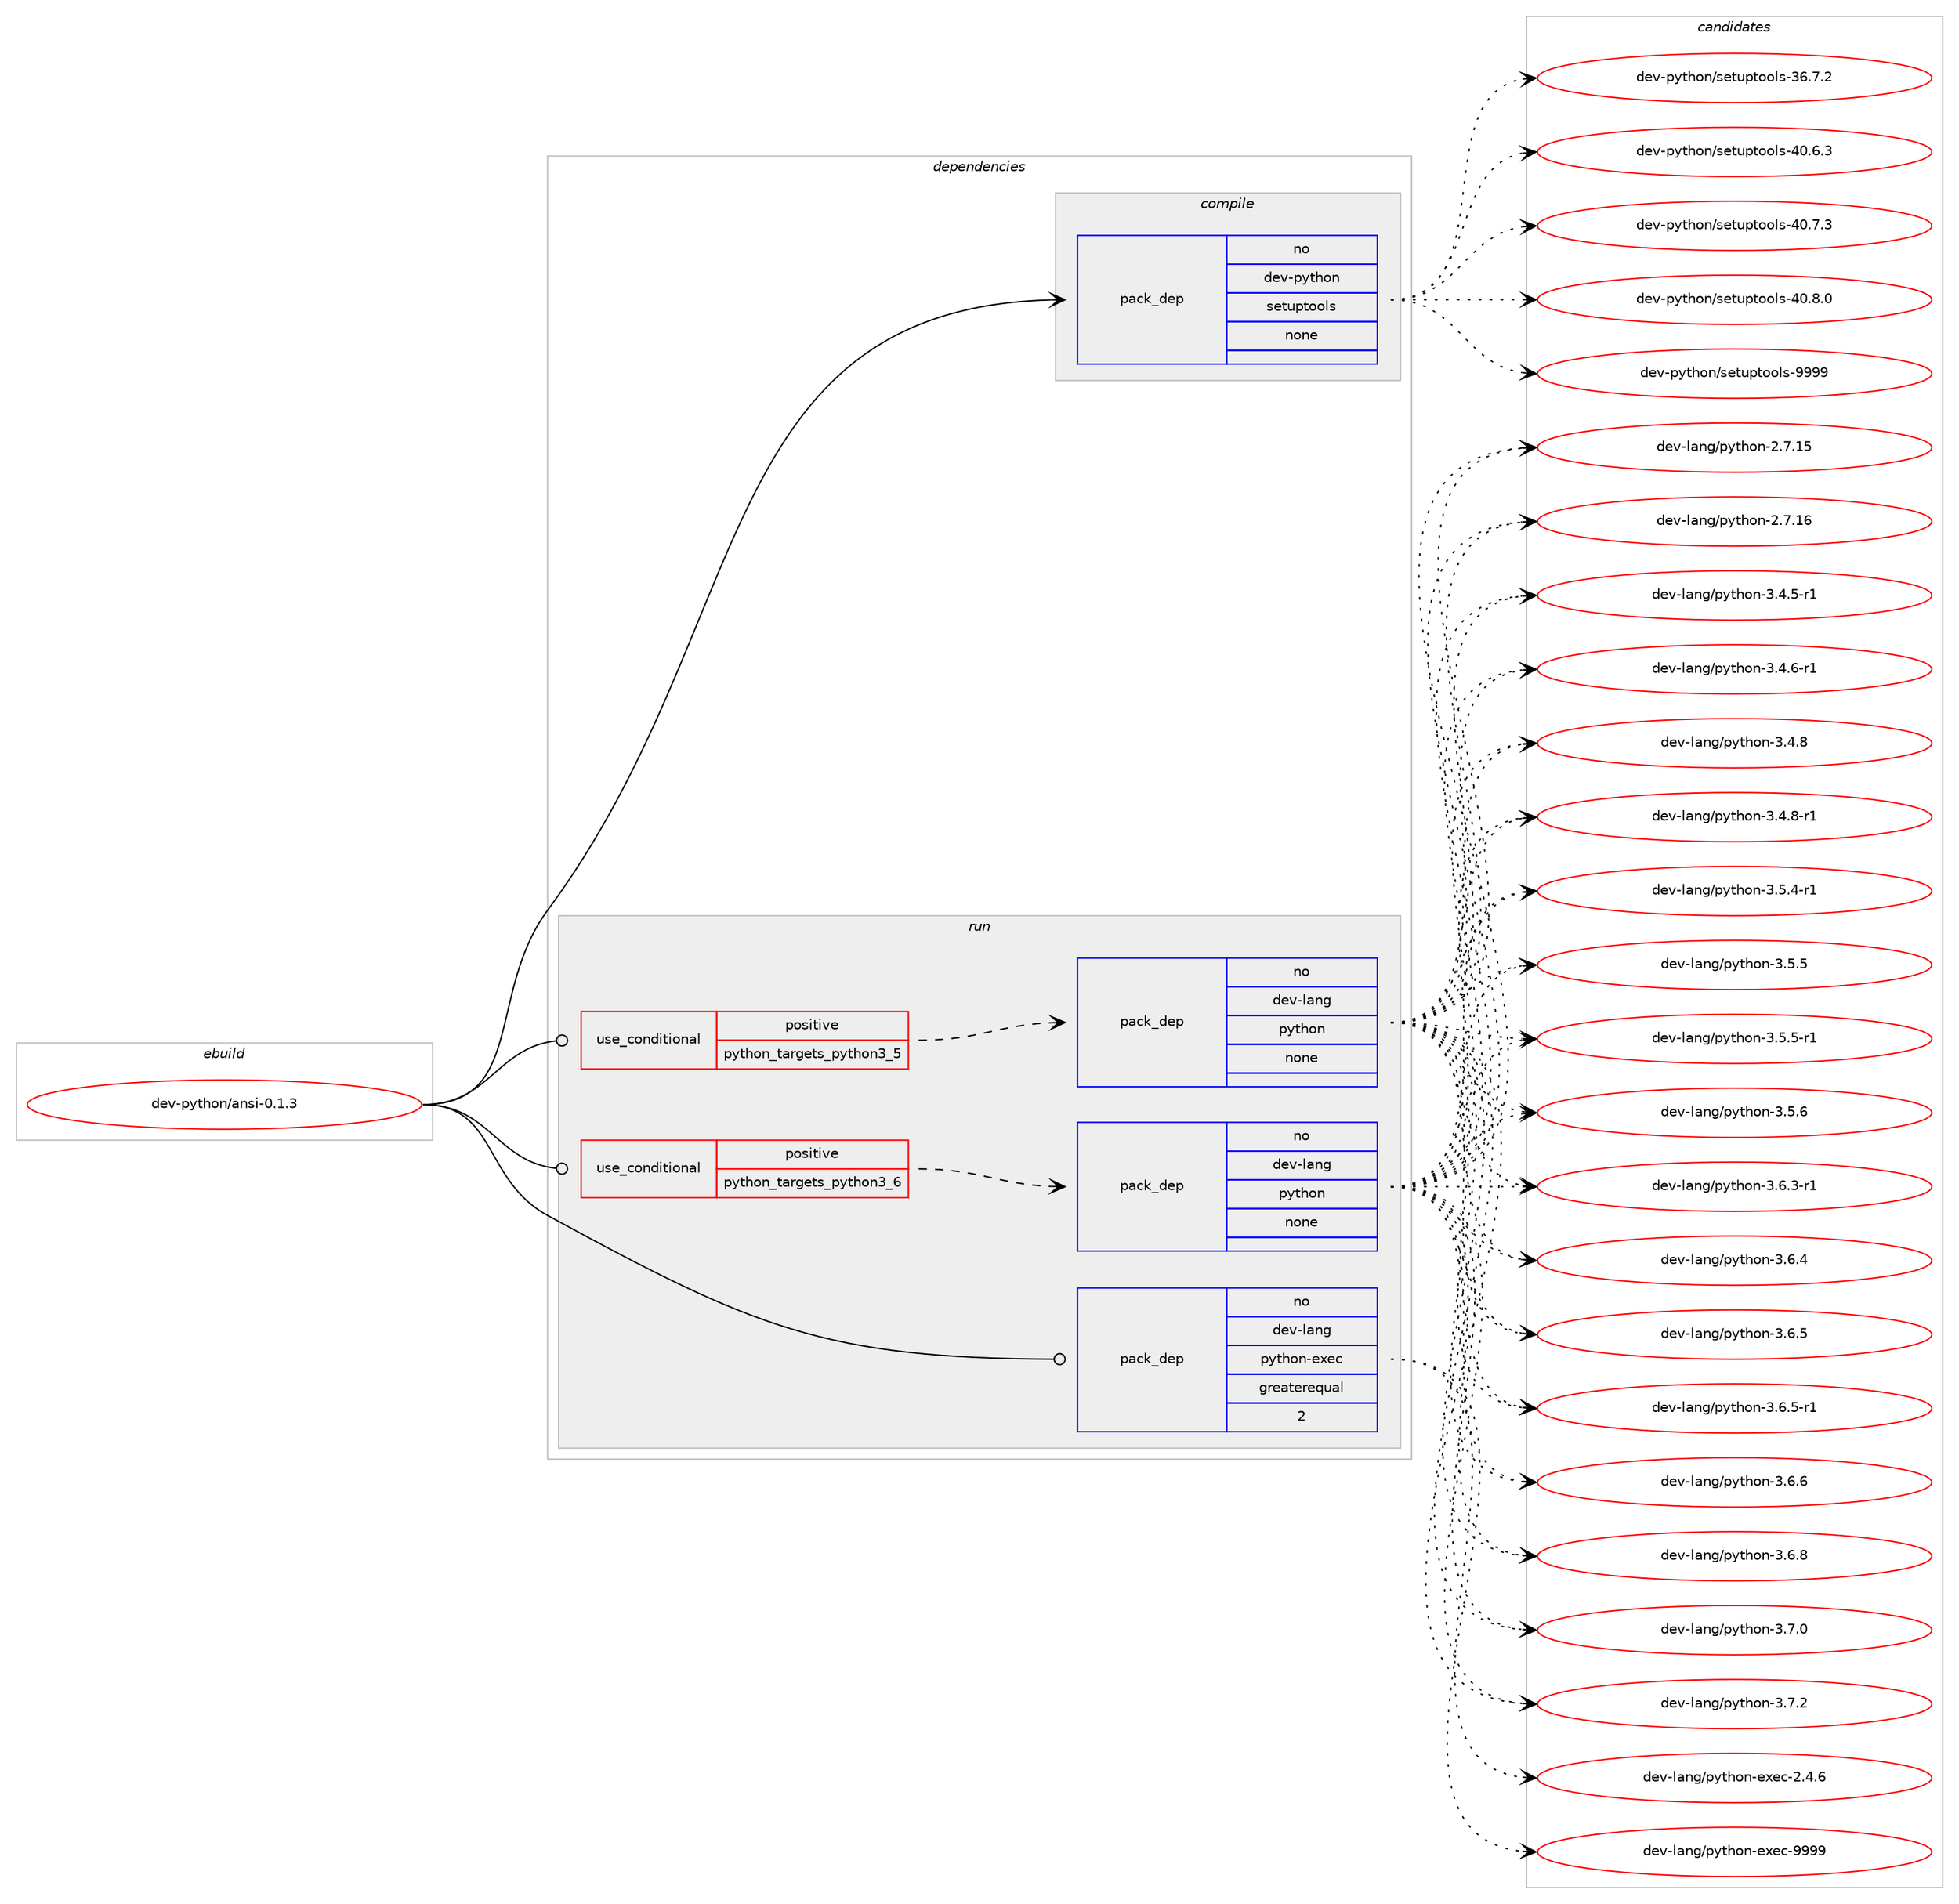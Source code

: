digraph prolog {

# *************
# Graph options
# *************

newrank=true;
concentrate=true;
compound=true;
graph [rankdir=LR,fontname=Helvetica,fontsize=10,ranksep=1.5];#, ranksep=2.5, nodesep=0.2];
edge  [arrowhead=vee];
node  [fontname=Helvetica,fontsize=10];

# **********
# The ebuild
# **********

subgraph cluster_leftcol {
color=gray;
rank=same;
label=<<i>ebuild</i>>;
id [label="dev-python/ansi-0.1.3", color=red, width=4, href="../dev-python/ansi-0.1.3.svg"];
}

# ****************
# The dependencies
# ****************

subgraph cluster_midcol {
color=gray;
label=<<i>dependencies</i>>;
subgraph cluster_compile {
fillcolor="#eeeeee";
style=filled;
label=<<i>compile</i>>;
subgraph pack1004258 {
dependency1398246 [label=<<TABLE BORDER="0" CELLBORDER="1" CELLSPACING="0" CELLPADDING="4" WIDTH="220"><TR><TD ROWSPAN="6" CELLPADDING="30">pack_dep</TD></TR><TR><TD WIDTH="110">no</TD></TR><TR><TD>dev-python</TD></TR><TR><TD>setuptools</TD></TR><TR><TD>none</TD></TR><TR><TD></TD></TR></TABLE>>, shape=none, color=blue];
}
id:e -> dependency1398246:w [weight=20,style="solid",arrowhead="vee"];
}
subgraph cluster_compileandrun {
fillcolor="#eeeeee";
style=filled;
label=<<i>compile and run</i>>;
}
subgraph cluster_run {
fillcolor="#eeeeee";
style=filled;
label=<<i>run</i>>;
subgraph cond370763 {
dependency1398247 [label=<<TABLE BORDER="0" CELLBORDER="1" CELLSPACING="0" CELLPADDING="4"><TR><TD ROWSPAN="3" CELLPADDING="10">use_conditional</TD></TR><TR><TD>positive</TD></TR><TR><TD>python_targets_python3_5</TD></TR></TABLE>>, shape=none, color=red];
subgraph pack1004259 {
dependency1398248 [label=<<TABLE BORDER="0" CELLBORDER="1" CELLSPACING="0" CELLPADDING="4" WIDTH="220"><TR><TD ROWSPAN="6" CELLPADDING="30">pack_dep</TD></TR><TR><TD WIDTH="110">no</TD></TR><TR><TD>dev-lang</TD></TR><TR><TD>python</TD></TR><TR><TD>none</TD></TR><TR><TD></TD></TR></TABLE>>, shape=none, color=blue];
}
dependency1398247:e -> dependency1398248:w [weight=20,style="dashed",arrowhead="vee"];
}
id:e -> dependency1398247:w [weight=20,style="solid",arrowhead="odot"];
subgraph cond370764 {
dependency1398249 [label=<<TABLE BORDER="0" CELLBORDER="1" CELLSPACING="0" CELLPADDING="4"><TR><TD ROWSPAN="3" CELLPADDING="10">use_conditional</TD></TR><TR><TD>positive</TD></TR><TR><TD>python_targets_python3_6</TD></TR></TABLE>>, shape=none, color=red];
subgraph pack1004260 {
dependency1398250 [label=<<TABLE BORDER="0" CELLBORDER="1" CELLSPACING="0" CELLPADDING="4" WIDTH="220"><TR><TD ROWSPAN="6" CELLPADDING="30">pack_dep</TD></TR><TR><TD WIDTH="110">no</TD></TR><TR><TD>dev-lang</TD></TR><TR><TD>python</TD></TR><TR><TD>none</TD></TR><TR><TD></TD></TR></TABLE>>, shape=none, color=blue];
}
dependency1398249:e -> dependency1398250:w [weight=20,style="dashed",arrowhead="vee"];
}
id:e -> dependency1398249:w [weight=20,style="solid",arrowhead="odot"];
subgraph pack1004261 {
dependency1398251 [label=<<TABLE BORDER="0" CELLBORDER="1" CELLSPACING="0" CELLPADDING="4" WIDTH="220"><TR><TD ROWSPAN="6" CELLPADDING="30">pack_dep</TD></TR><TR><TD WIDTH="110">no</TD></TR><TR><TD>dev-lang</TD></TR><TR><TD>python-exec</TD></TR><TR><TD>greaterequal</TD></TR><TR><TD>2</TD></TR></TABLE>>, shape=none, color=blue];
}
id:e -> dependency1398251:w [weight=20,style="solid",arrowhead="odot"];
}
}

# **************
# The candidates
# **************

subgraph cluster_choices {
rank=same;
color=gray;
label=<<i>candidates</i>>;

subgraph choice1004258 {
color=black;
nodesep=1;
choice100101118451121211161041111104711510111611711211611111110811545515446554650 [label="dev-python/setuptools-36.7.2", color=red, width=4,href="../dev-python/setuptools-36.7.2.svg"];
choice100101118451121211161041111104711510111611711211611111110811545524846544651 [label="dev-python/setuptools-40.6.3", color=red, width=4,href="../dev-python/setuptools-40.6.3.svg"];
choice100101118451121211161041111104711510111611711211611111110811545524846554651 [label="dev-python/setuptools-40.7.3", color=red, width=4,href="../dev-python/setuptools-40.7.3.svg"];
choice100101118451121211161041111104711510111611711211611111110811545524846564648 [label="dev-python/setuptools-40.8.0", color=red, width=4,href="../dev-python/setuptools-40.8.0.svg"];
choice10010111845112121116104111110471151011161171121161111111081154557575757 [label="dev-python/setuptools-9999", color=red, width=4,href="../dev-python/setuptools-9999.svg"];
dependency1398246:e -> choice100101118451121211161041111104711510111611711211611111110811545515446554650:w [style=dotted,weight="100"];
dependency1398246:e -> choice100101118451121211161041111104711510111611711211611111110811545524846544651:w [style=dotted,weight="100"];
dependency1398246:e -> choice100101118451121211161041111104711510111611711211611111110811545524846554651:w [style=dotted,weight="100"];
dependency1398246:e -> choice100101118451121211161041111104711510111611711211611111110811545524846564648:w [style=dotted,weight="100"];
dependency1398246:e -> choice10010111845112121116104111110471151011161171121161111111081154557575757:w [style=dotted,weight="100"];
}
subgraph choice1004259 {
color=black;
nodesep=1;
choice10010111845108971101034711212111610411111045504655464953 [label="dev-lang/python-2.7.15", color=red, width=4,href="../dev-lang/python-2.7.15.svg"];
choice10010111845108971101034711212111610411111045504655464954 [label="dev-lang/python-2.7.16", color=red, width=4,href="../dev-lang/python-2.7.16.svg"];
choice1001011184510897110103471121211161041111104551465246534511449 [label="dev-lang/python-3.4.5-r1", color=red, width=4,href="../dev-lang/python-3.4.5-r1.svg"];
choice1001011184510897110103471121211161041111104551465246544511449 [label="dev-lang/python-3.4.6-r1", color=red, width=4,href="../dev-lang/python-3.4.6-r1.svg"];
choice100101118451089711010347112121116104111110455146524656 [label="dev-lang/python-3.4.8", color=red, width=4,href="../dev-lang/python-3.4.8.svg"];
choice1001011184510897110103471121211161041111104551465246564511449 [label="dev-lang/python-3.4.8-r1", color=red, width=4,href="../dev-lang/python-3.4.8-r1.svg"];
choice1001011184510897110103471121211161041111104551465346524511449 [label="dev-lang/python-3.5.4-r1", color=red, width=4,href="../dev-lang/python-3.5.4-r1.svg"];
choice100101118451089711010347112121116104111110455146534653 [label="dev-lang/python-3.5.5", color=red, width=4,href="../dev-lang/python-3.5.5.svg"];
choice1001011184510897110103471121211161041111104551465346534511449 [label="dev-lang/python-3.5.5-r1", color=red, width=4,href="../dev-lang/python-3.5.5-r1.svg"];
choice100101118451089711010347112121116104111110455146534654 [label="dev-lang/python-3.5.6", color=red, width=4,href="../dev-lang/python-3.5.6.svg"];
choice1001011184510897110103471121211161041111104551465446514511449 [label="dev-lang/python-3.6.3-r1", color=red, width=4,href="../dev-lang/python-3.6.3-r1.svg"];
choice100101118451089711010347112121116104111110455146544652 [label="dev-lang/python-3.6.4", color=red, width=4,href="../dev-lang/python-3.6.4.svg"];
choice100101118451089711010347112121116104111110455146544653 [label="dev-lang/python-3.6.5", color=red, width=4,href="../dev-lang/python-3.6.5.svg"];
choice1001011184510897110103471121211161041111104551465446534511449 [label="dev-lang/python-3.6.5-r1", color=red, width=4,href="../dev-lang/python-3.6.5-r1.svg"];
choice100101118451089711010347112121116104111110455146544654 [label="dev-lang/python-3.6.6", color=red, width=4,href="../dev-lang/python-3.6.6.svg"];
choice100101118451089711010347112121116104111110455146544656 [label="dev-lang/python-3.6.8", color=red, width=4,href="../dev-lang/python-3.6.8.svg"];
choice100101118451089711010347112121116104111110455146554648 [label="dev-lang/python-3.7.0", color=red, width=4,href="../dev-lang/python-3.7.0.svg"];
choice100101118451089711010347112121116104111110455146554650 [label="dev-lang/python-3.7.2", color=red, width=4,href="../dev-lang/python-3.7.2.svg"];
dependency1398248:e -> choice10010111845108971101034711212111610411111045504655464953:w [style=dotted,weight="100"];
dependency1398248:e -> choice10010111845108971101034711212111610411111045504655464954:w [style=dotted,weight="100"];
dependency1398248:e -> choice1001011184510897110103471121211161041111104551465246534511449:w [style=dotted,weight="100"];
dependency1398248:e -> choice1001011184510897110103471121211161041111104551465246544511449:w [style=dotted,weight="100"];
dependency1398248:e -> choice100101118451089711010347112121116104111110455146524656:w [style=dotted,weight="100"];
dependency1398248:e -> choice1001011184510897110103471121211161041111104551465246564511449:w [style=dotted,weight="100"];
dependency1398248:e -> choice1001011184510897110103471121211161041111104551465346524511449:w [style=dotted,weight="100"];
dependency1398248:e -> choice100101118451089711010347112121116104111110455146534653:w [style=dotted,weight="100"];
dependency1398248:e -> choice1001011184510897110103471121211161041111104551465346534511449:w [style=dotted,weight="100"];
dependency1398248:e -> choice100101118451089711010347112121116104111110455146534654:w [style=dotted,weight="100"];
dependency1398248:e -> choice1001011184510897110103471121211161041111104551465446514511449:w [style=dotted,weight="100"];
dependency1398248:e -> choice100101118451089711010347112121116104111110455146544652:w [style=dotted,weight="100"];
dependency1398248:e -> choice100101118451089711010347112121116104111110455146544653:w [style=dotted,weight="100"];
dependency1398248:e -> choice1001011184510897110103471121211161041111104551465446534511449:w [style=dotted,weight="100"];
dependency1398248:e -> choice100101118451089711010347112121116104111110455146544654:w [style=dotted,weight="100"];
dependency1398248:e -> choice100101118451089711010347112121116104111110455146544656:w [style=dotted,weight="100"];
dependency1398248:e -> choice100101118451089711010347112121116104111110455146554648:w [style=dotted,weight="100"];
dependency1398248:e -> choice100101118451089711010347112121116104111110455146554650:w [style=dotted,weight="100"];
}
subgraph choice1004260 {
color=black;
nodesep=1;
choice10010111845108971101034711212111610411111045504655464953 [label="dev-lang/python-2.7.15", color=red, width=4,href="../dev-lang/python-2.7.15.svg"];
choice10010111845108971101034711212111610411111045504655464954 [label="dev-lang/python-2.7.16", color=red, width=4,href="../dev-lang/python-2.7.16.svg"];
choice1001011184510897110103471121211161041111104551465246534511449 [label="dev-lang/python-3.4.5-r1", color=red, width=4,href="../dev-lang/python-3.4.5-r1.svg"];
choice1001011184510897110103471121211161041111104551465246544511449 [label="dev-lang/python-3.4.6-r1", color=red, width=4,href="../dev-lang/python-3.4.6-r1.svg"];
choice100101118451089711010347112121116104111110455146524656 [label="dev-lang/python-3.4.8", color=red, width=4,href="../dev-lang/python-3.4.8.svg"];
choice1001011184510897110103471121211161041111104551465246564511449 [label="dev-lang/python-3.4.8-r1", color=red, width=4,href="../dev-lang/python-3.4.8-r1.svg"];
choice1001011184510897110103471121211161041111104551465346524511449 [label="dev-lang/python-3.5.4-r1", color=red, width=4,href="../dev-lang/python-3.5.4-r1.svg"];
choice100101118451089711010347112121116104111110455146534653 [label="dev-lang/python-3.5.5", color=red, width=4,href="../dev-lang/python-3.5.5.svg"];
choice1001011184510897110103471121211161041111104551465346534511449 [label="dev-lang/python-3.5.5-r1", color=red, width=4,href="../dev-lang/python-3.5.5-r1.svg"];
choice100101118451089711010347112121116104111110455146534654 [label="dev-lang/python-3.5.6", color=red, width=4,href="../dev-lang/python-3.5.6.svg"];
choice1001011184510897110103471121211161041111104551465446514511449 [label="dev-lang/python-3.6.3-r1", color=red, width=4,href="../dev-lang/python-3.6.3-r1.svg"];
choice100101118451089711010347112121116104111110455146544652 [label="dev-lang/python-3.6.4", color=red, width=4,href="../dev-lang/python-3.6.4.svg"];
choice100101118451089711010347112121116104111110455146544653 [label="dev-lang/python-3.6.5", color=red, width=4,href="../dev-lang/python-3.6.5.svg"];
choice1001011184510897110103471121211161041111104551465446534511449 [label="dev-lang/python-3.6.5-r1", color=red, width=4,href="../dev-lang/python-3.6.5-r1.svg"];
choice100101118451089711010347112121116104111110455146544654 [label="dev-lang/python-3.6.6", color=red, width=4,href="../dev-lang/python-3.6.6.svg"];
choice100101118451089711010347112121116104111110455146544656 [label="dev-lang/python-3.6.8", color=red, width=4,href="../dev-lang/python-3.6.8.svg"];
choice100101118451089711010347112121116104111110455146554648 [label="dev-lang/python-3.7.0", color=red, width=4,href="../dev-lang/python-3.7.0.svg"];
choice100101118451089711010347112121116104111110455146554650 [label="dev-lang/python-3.7.2", color=red, width=4,href="../dev-lang/python-3.7.2.svg"];
dependency1398250:e -> choice10010111845108971101034711212111610411111045504655464953:w [style=dotted,weight="100"];
dependency1398250:e -> choice10010111845108971101034711212111610411111045504655464954:w [style=dotted,weight="100"];
dependency1398250:e -> choice1001011184510897110103471121211161041111104551465246534511449:w [style=dotted,weight="100"];
dependency1398250:e -> choice1001011184510897110103471121211161041111104551465246544511449:w [style=dotted,weight="100"];
dependency1398250:e -> choice100101118451089711010347112121116104111110455146524656:w [style=dotted,weight="100"];
dependency1398250:e -> choice1001011184510897110103471121211161041111104551465246564511449:w [style=dotted,weight="100"];
dependency1398250:e -> choice1001011184510897110103471121211161041111104551465346524511449:w [style=dotted,weight="100"];
dependency1398250:e -> choice100101118451089711010347112121116104111110455146534653:w [style=dotted,weight="100"];
dependency1398250:e -> choice1001011184510897110103471121211161041111104551465346534511449:w [style=dotted,weight="100"];
dependency1398250:e -> choice100101118451089711010347112121116104111110455146534654:w [style=dotted,weight="100"];
dependency1398250:e -> choice1001011184510897110103471121211161041111104551465446514511449:w [style=dotted,weight="100"];
dependency1398250:e -> choice100101118451089711010347112121116104111110455146544652:w [style=dotted,weight="100"];
dependency1398250:e -> choice100101118451089711010347112121116104111110455146544653:w [style=dotted,weight="100"];
dependency1398250:e -> choice1001011184510897110103471121211161041111104551465446534511449:w [style=dotted,weight="100"];
dependency1398250:e -> choice100101118451089711010347112121116104111110455146544654:w [style=dotted,weight="100"];
dependency1398250:e -> choice100101118451089711010347112121116104111110455146544656:w [style=dotted,weight="100"];
dependency1398250:e -> choice100101118451089711010347112121116104111110455146554648:w [style=dotted,weight="100"];
dependency1398250:e -> choice100101118451089711010347112121116104111110455146554650:w [style=dotted,weight="100"];
}
subgraph choice1004261 {
color=black;
nodesep=1;
choice1001011184510897110103471121211161041111104510112010199455046524654 [label="dev-lang/python-exec-2.4.6", color=red, width=4,href="../dev-lang/python-exec-2.4.6.svg"];
choice10010111845108971101034711212111610411111045101120101994557575757 [label="dev-lang/python-exec-9999", color=red, width=4,href="../dev-lang/python-exec-9999.svg"];
dependency1398251:e -> choice1001011184510897110103471121211161041111104510112010199455046524654:w [style=dotted,weight="100"];
dependency1398251:e -> choice10010111845108971101034711212111610411111045101120101994557575757:w [style=dotted,weight="100"];
}
}

}
